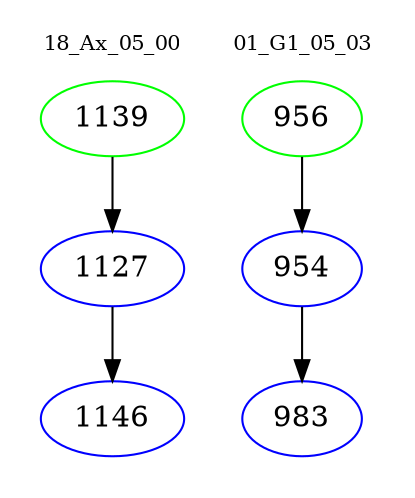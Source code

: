 digraph{
subgraph cluster_0 {
color = white
label = "18_Ax_05_00";
fontsize=10;
T0_1139 [label="1139", color="green"]
T0_1139 -> T0_1127 [color="black"]
T0_1127 [label="1127", color="blue"]
T0_1127 -> T0_1146 [color="black"]
T0_1146 [label="1146", color="blue"]
}
subgraph cluster_1 {
color = white
label = "01_G1_05_03";
fontsize=10;
T1_956 [label="956", color="green"]
T1_956 -> T1_954 [color="black"]
T1_954 [label="954", color="blue"]
T1_954 -> T1_983 [color="black"]
T1_983 [label="983", color="blue"]
}
}
